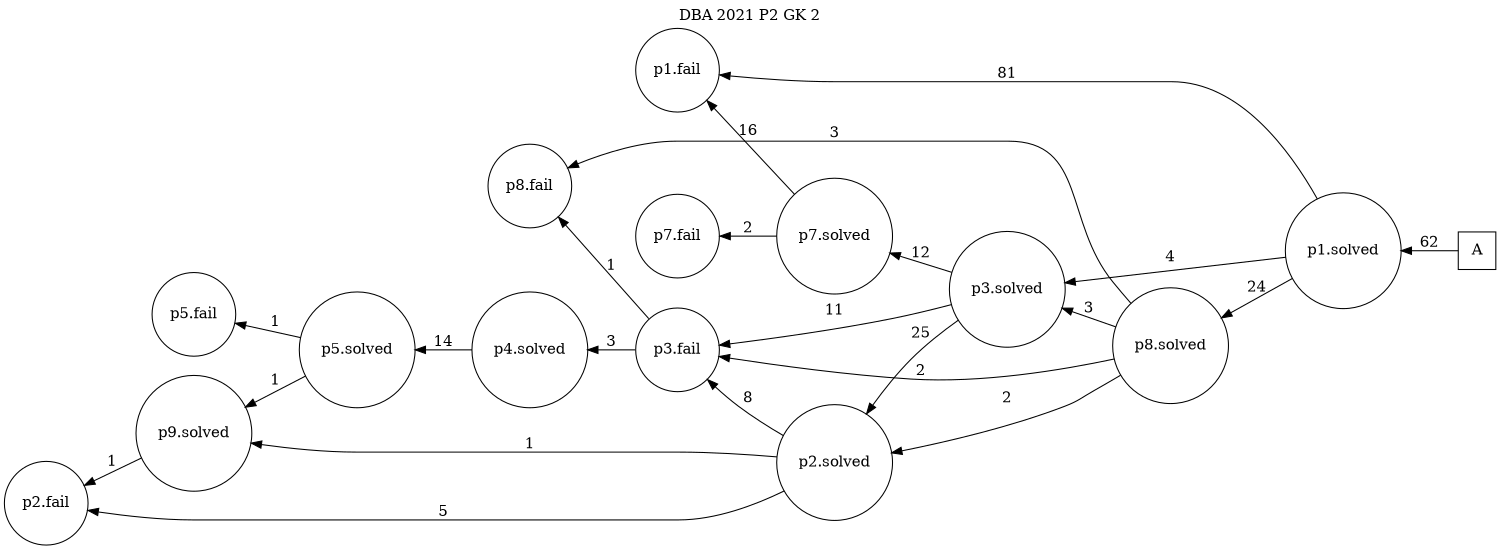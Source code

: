 digraph DBA_2021_P2_GK_2 {
labelloc="tl"
label= " DBA 2021 P2 GK 2 "
rankdir="RL";
graph [ size=" 10 , 10 !"]

"A" [shape="square" label="A"]
"p1.solved" [shape="circle" label="p1.solved"]
"p3.solved" [shape="circle" label="p3.solved"]
"p7.solved" [shape="circle" label="p7.solved"]
"p7.fail" [shape="circle" label="p7.fail"]
"p1.fail" [shape="circle" label="p1.fail"]
"p8.solved" [shape="circle" label="p8.solved"]
"p8.fail" [shape="circle" label="p8.fail"]
"p2.solved" [shape="circle" label="p2.solved"]
"p3.fail" [shape="circle" label="p3.fail"]
"p2.fail" [shape="circle" label="p2.fail"]
"p9.solved" [shape="circle" label="p9.solved"]
"p4.solved" [shape="circle" label="p4.solved"]
"p5.solved" [shape="circle" label="p5.solved"]
"p5.fail" [shape="circle" label="p5.fail"]
"A" -> "p1.solved" [ label=62]
"p1.solved" -> "p3.solved" [ label=4]
"p1.solved" -> "p1.fail" [ label=81]
"p1.solved" -> "p8.solved" [ label=24]
"p3.solved" -> "p7.solved" [ label=12]
"p3.solved" -> "p2.solved" [ label=25]
"p3.solved" -> "p3.fail" [ label=11]
"p7.solved" -> "p7.fail" [ label=2]
"p7.solved" -> "p1.fail" [ label=16]
"p8.solved" -> "p3.solved" [ label=3]
"p8.solved" -> "p8.fail" [ label=3]
"p8.solved" -> "p2.solved" [ label=2]
"p8.solved" -> "p3.fail" [ label=2]
"p2.solved" -> "p3.fail" [ label=8]
"p2.solved" -> "p2.fail" [ label=5]
"p2.solved" -> "p9.solved" [ label=1]
"p3.fail" -> "p8.fail" [ label=1]
"p3.fail" -> "p4.solved" [ label=3]
"p9.solved" -> "p2.fail" [ label=1]
"p4.solved" -> "p5.solved" [ label=14]
"p5.solved" -> "p9.solved" [ label=1]
"p5.solved" -> "p5.fail" [ label=1]
}
